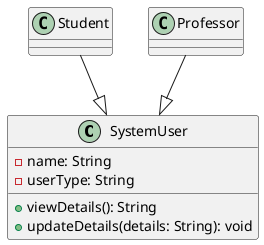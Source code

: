 @startuml
class SystemUser {
    - name: String
    - userType: String
    + viewDetails(): String
    + updateDetails(details: String): void
}

class Student {
}

class Professor {
}

Student --|> SystemUser
Professor --|> SystemUser
@enduml